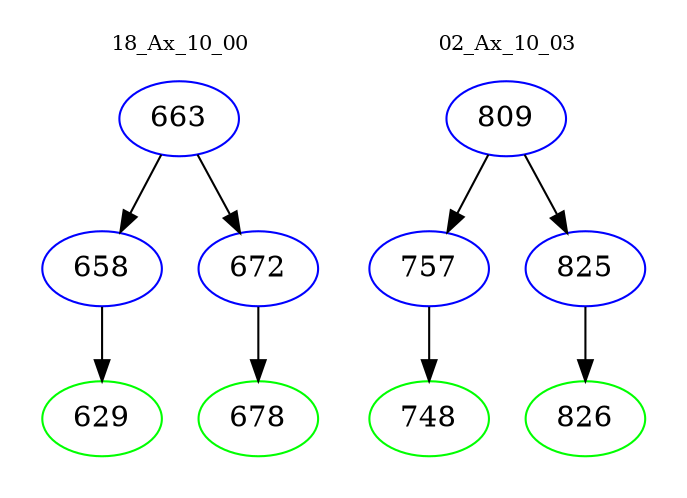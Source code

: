 digraph{
subgraph cluster_0 {
color = white
label = "18_Ax_10_00";
fontsize=10;
T0_663 [label="663", color="blue"]
T0_663 -> T0_658 [color="black"]
T0_658 [label="658", color="blue"]
T0_658 -> T0_629 [color="black"]
T0_629 [label="629", color="green"]
T0_663 -> T0_672 [color="black"]
T0_672 [label="672", color="blue"]
T0_672 -> T0_678 [color="black"]
T0_678 [label="678", color="green"]
}
subgraph cluster_1 {
color = white
label = "02_Ax_10_03";
fontsize=10;
T1_809 [label="809", color="blue"]
T1_809 -> T1_757 [color="black"]
T1_757 [label="757", color="blue"]
T1_757 -> T1_748 [color="black"]
T1_748 [label="748", color="green"]
T1_809 -> T1_825 [color="black"]
T1_825 [label="825", color="blue"]
T1_825 -> T1_826 [color="black"]
T1_826 [label="826", color="green"]
}
}

